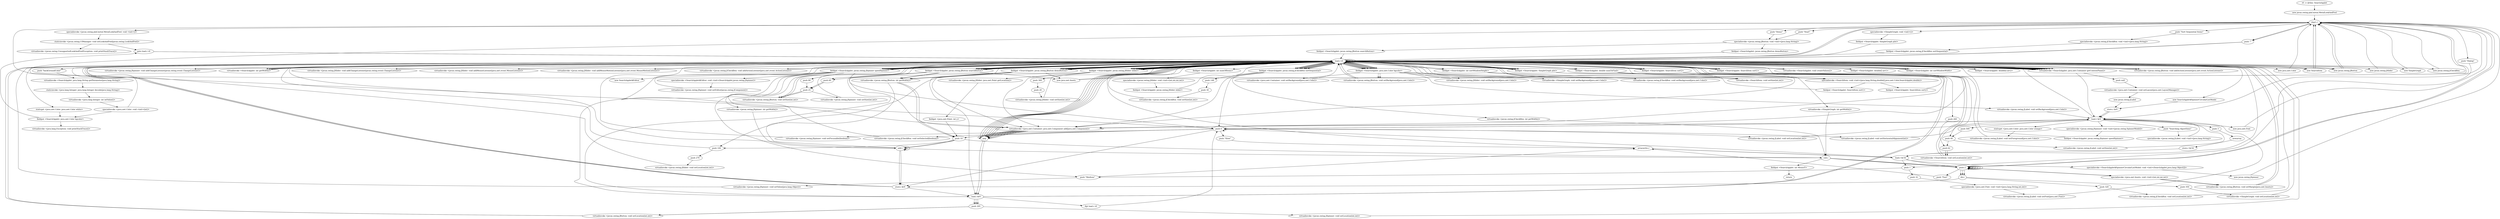 digraph "" {
    "r0 := @this: SearchApplet"
    "new javax.swing.plaf.metal.MetalLookAndFeel"
    "r0 := @this: SearchApplet"->"new javax.swing.plaf.metal.MetalLookAndFeel";
    "dup1.r"
    "new javax.swing.plaf.metal.MetalLookAndFeel"->"dup1.r";
    "specialinvoke <javax.swing.plaf.metal.MetalLookAndFeel: void <init>()>"
    "dup1.r"->"specialinvoke <javax.swing.plaf.metal.MetalLookAndFeel: void <init>()>";
    "staticinvoke <javax.swing.UIManager: void setLookAndFeel(javax.swing.LookAndFeel)>"
    "specialinvoke <javax.swing.plaf.metal.MetalLookAndFeel: void <init>()>"->"staticinvoke <javax.swing.UIManager: void setLookAndFeel(javax.swing.LookAndFeel)>";
    "goto load.r r0"
    "staticinvoke <javax.swing.UIManager: void setLookAndFeel(javax.swing.LookAndFeel)>"->"goto load.r r0";
    "load.r r0"
    "goto load.r r0"->"load.r r0";
    "new java.awt.Color"
    "load.r r0"->"new java.awt.Color";
    "new java.awt.Color"->"dup1.r";
    "dup1.r"->"load.r r0";
    "push \"backGroundColor\""
    "load.r r0"->"push \"backGroundColor\"";
    "virtualinvoke <SearchApplet: java.lang.String getParameter(java.lang.String)>"
    "push \"backGroundColor\""->"virtualinvoke <SearchApplet: java.lang.String getParameter(java.lang.String)>";
    "staticinvoke <java.lang.Integer: java.lang.Integer decode(java.lang.String)>"
    "virtualinvoke <SearchApplet: java.lang.String getParameter(java.lang.String)>"->"staticinvoke <java.lang.Integer: java.lang.Integer decode(java.lang.String)>";
    "virtualinvoke <java.lang.Integer: int intValue()>"
    "staticinvoke <java.lang.Integer: java.lang.Integer decode(java.lang.String)>"->"virtualinvoke <java.lang.Integer: int intValue()>";
    "specialinvoke <java.awt.Color: void <init>(int)>"
    "virtualinvoke <java.lang.Integer: int intValue()>"->"specialinvoke <java.awt.Color: void <init>(int)>";
    "fieldput <SearchApplet: java.awt.Color bgcolor>"
    "specialinvoke <java.awt.Color: void <init>(int)>"->"fieldput <SearchApplet: java.awt.Color bgcolor>";
    "fieldput <SearchApplet: java.awt.Color bgcolor>"->"goto load.r r0";
    "goto load.r r0"->"load.r r0";
    "virtualinvoke <SearchApplet: java.awt.Container getContentPane()>"
    "load.r r0"->"virtualinvoke <SearchApplet: java.awt.Container getContentPane()>";
    "virtualinvoke <SearchApplet: java.awt.Container getContentPane()>"->"load.r r0";
    "fieldget <SearchApplet: java.awt.Color bgcolor>"
    "load.r r0"->"fieldget <SearchApplet: java.awt.Color bgcolor>";
    "virtualinvoke <java.awt.Container: void setBackground(java.awt.Color)>"
    "fieldget <SearchApplet: java.awt.Color bgcolor>"->"virtualinvoke <java.awt.Container: void setBackground(java.awt.Color)>";
    "virtualinvoke <java.awt.Container: void setBackground(java.awt.Color)>"->"load.r r0";
    "load.r r0"->"virtualinvoke <SearchApplet: java.awt.Container getContentPane()>";
    "push null"
    "virtualinvoke <SearchApplet: java.awt.Container getContentPane()>"->"push null";
    "virtualinvoke <java.awt.Container: void setLayout(java.awt.LayoutManager)>"
    "push null"->"virtualinvoke <java.awt.Container: void setLayout(java.awt.LayoutManager)>";
    "new javax.swing.JLabel"
    "virtualinvoke <java.awt.Container: void setLayout(java.awt.LayoutManager)>"->"new javax.swing.JLabel";
    "store.r $r9"
    "new javax.swing.JLabel"->"store.r $r9";
    "load.r $r9"
    "store.r $r9"->"load.r $r9";
    "push \"Searching Algorithms\""
    "load.r $r9"->"push \"Searching Algorithms\"";
    "specialinvoke <javax.swing.JLabel: void <init>(java.lang.String)>"
    "push \"Searching Algorithms\""->"specialinvoke <javax.swing.JLabel: void <init>(java.lang.String)>";
    "specialinvoke <javax.swing.JLabel: void <init>(java.lang.String)>"->"load.r $r9";
    "push 500"
    "load.r $r9"->"push 500";
    "push 40"
    "push 500"->"push 40";
    "virtualinvoke <javax.swing.JLabel: void setSize(int,int)>"
    "push 40"->"virtualinvoke <javax.swing.JLabel: void setSize(int,int)>";
    "virtualinvoke <javax.swing.JLabel: void setSize(int,int)>"->"load.r $r9";
    "push 0"
    "load.r $r9"->"push 0";
    "push 0"->"push 0";
    "virtualinvoke <javax.swing.JLabel: void setLocation(int,int)>"
    "push 0"->"virtualinvoke <javax.swing.JLabel: void setLocation(int,int)>";
    "virtualinvoke <javax.swing.JLabel: void setLocation(int,int)>"->"load.r $r9";
    "load.r $r9"->"load.r r0";
    "load.r r0"->"fieldget <SearchApplet: java.awt.Color bgcolor>";
    "virtualinvoke <javax.swing.JLabel: void setBackground(java.awt.Color)>"
    "fieldget <SearchApplet: java.awt.Color bgcolor>"->"virtualinvoke <javax.swing.JLabel: void setBackground(java.awt.Color)>";
    "virtualinvoke <javax.swing.JLabel: void setBackground(java.awt.Color)>"->"load.r $r9";
    "load.r $r9"->"push 0";
    "virtualinvoke <javax.swing.JLabel: void setHorizontalAlignment(int)>"
    "push 0"->"virtualinvoke <javax.swing.JLabel: void setHorizontalAlignment(int)>";
    "virtualinvoke <javax.swing.JLabel: void setHorizontalAlignment(int)>"->"load.r $r9";
    "new java.awt.Font"
    "load.r $r9"->"new java.awt.Font";
    "new java.awt.Font"->"dup1.r";
    "push \"Dialog\""
    "dup1.r"->"push \"Dialog\"";
    "push 1"
    "push \"Dialog\""->"push 1";
    "push 32"
    "push 1"->"push 32";
    "specialinvoke <java.awt.Font: void <init>(java.lang.String,int,int)>"
    "push 32"->"specialinvoke <java.awt.Font: void <init>(java.lang.String,int,int)>";
    "virtualinvoke <javax.swing.JLabel: void setFont(java.awt.Font)>"
    "specialinvoke <java.awt.Font: void <init>(java.lang.String,int,int)>"->"virtualinvoke <javax.swing.JLabel: void setFont(java.awt.Font)>";
    "virtualinvoke <javax.swing.JLabel: void setFont(java.awt.Font)>"->"load.r $r9";
    "staticget <java.awt.Color: java.awt.Color orange>"
    "load.r $r9"->"staticget <java.awt.Color: java.awt.Color orange>";
    "virtualinvoke <javax.swing.JLabel: void setForeground(java.awt.Color)>"
    "staticget <java.awt.Color: java.awt.Color orange>"->"virtualinvoke <javax.swing.JLabel: void setForeground(java.awt.Color)>";
    "virtualinvoke <javax.swing.JLabel: void setForeground(java.awt.Color)>"->"load.r r0";
    "load.r r0"->"virtualinvoke <SearchApplet: java.awt.Container getContentPane()>";
    "virtualinvoke <SearchApplet: java.awt.Container getContentPane()>"->"load.r $r9";
    "virtualinvoke <java.awt.Container: java.awt.Component add(java.awt.Component)>"
    "load.r $r9"->"virtualinvoke <java.awt.Container: java.awt.Component add(java.awt.Component)>";
    "pop"
    "virtualinvoke <java.awt.Container: java.awt.Component add(java.awt.Component)>"->"pop";
    "pop"->"load.r r0";
    "virtualinvoke <SearchApplet: void createValues()>"
    "load.r r0"->"virtualinvoke <SearchApplet: void createValues()>";
    "virtualinvoke <SearchApplet: void createValues()>"->"load.r r0";
    "new SearchItem"
    "load.r r0"->"new SearchItem";
    "new SearchItem"->"dup1.r";
    "push \"\""
    "dup1.r"->"push \"\"";
    "push \"\""->"load.r r0";
    "fieldget <SearchApplet: double[] arr1>"
    "load.r r0"->"fieldget <SearchApplet: double[] arr1>";
    "fieldget <SearchApplet: double[] arr1>"->"load.r r0";
    "load.r r0"->"fieldget <SearchApplet: java.awt.Color bgcolor>";
    "fieldget <SearchApplet: java.awt.Color bgcolor>"->"load.r r0";
    "load.r r0"->"load.r r0";
    "fieldget <SearchApplet: double numToFind>"
    "load.r r0"->"fieldget <SearchApplet: double numToFind>";
    "specialinvoke <SearchItem: void <init>(java.lang.String,double[],java.awt.Color,SearchApplet,double)>"
    "fieldget <SearchApplet: double numToFind>"->"specialinvoke <SearchItem: void <init>(java.lang.String,double[],java.awt.Color,SearchApplet,double)>";
    "fieldput <SearchApplet: SearchItem sort1>"
    "specialinvoke <SearchItem: void <init>(java.lang.String,double[],java.awt.Color,SearchApplet,double)>"->"fieldput <SearchApplet: SearchItem sort1>";
    "fieldput <SearchApplet: SearchItem sort1>"->"load.r r0";
    "fieldget <SearchApplet: SearchItem sort1>"
    "load.r r0"->"fieldget <SearchApplet: SearchItem sort1>";
    "fieldget <SearchApplet: SearchItem sort1>"->"push 40";
    "push 62"
    "push 40"->"push 62";
    "virtualinvoke <SearchItem: void setLocation(int,int)>"
    "push 62"->"virtualinvoke <SearchItem: void setLocation(int,int)>";
    "virtualinvoke <SearchItem: void setLocation(int,int)>"->"load.r r0";
    "load.r r0"->"fieldget <SearchApplet: SearchItem sort1>";
    "fieldget <SearchApplet: SearchItem sort1>"->"load.r r0";
    "fieldget <SearchApplet: int sortWindowWidth>"
    "load.r r0"->"fieldget <SearchApplet: int sortWindowWidth>";
    "fieldget <SearchApplet: int sortWindowWidth>"->"load.r r0";
    "fieldget <SearchApplet: int sortWindowHeight>"
    "load.r r0"->"fieldget <SearchApplet: int sortWindowHeight>";
    "virtualinvoke <SearchItem: void setSize(int,int)>"
    "fieldget <SearchApplet: int sortWindowHeight>"->"virtualinvoke <SearchItem: void setSize(int,int)>";
    "virtualinvoke <SearchItem: void setSize(int,int)>"->"load.r r0";
    "load.r r0"->"virtualinvoke <SearchApplet: java.awt.Container getContentPane()>";
    "virtualinvoke <SearchApplet: java.awt.Container getContentPane()>"->"load.r r0";
    "load.r r0"->"fieldget <SearchApplet: SearchItem sort1>";
    "fieldget <SearchApplet: SearchItem sort1>"->"virtualinvoke <java.awt.Container: java.awt.Component add(java.awt.Component)>";
    "virtualinvoke <java.awt.Container: java.awt.Component add(java.awt.Component)>"->"pop";
    "pop"->"load.r r0";
    "load.r r0"->"new SearchItem";
    "new SearchItem"->"dup1.r";
    "dup1.r"->"push \"\"";
    "push \"\""->"load.r r0";
    "fieldget <SearchApplet: double[] arr2>"
    "load.r r0"->"fieldget <SearchApplet: double[] arr2>";
    "fieldget <SearchApplet: double[] arr2>"->"load.r r0";
    "load.r r0"->"fieldget <SearchApplet: java.awt.Color bgcolor>";
    "fieldget <SearchApplet: java.awt.Color bgcolor>"->"load.r r0";
    "load.r r0"->"load.r r0";
    "load.r r0"->"fieldget <SearchApplet: double numToFind>";
    "fieldget <SearchApplet: double numToFind>"->"specialinvoke <SearchItem: void <init>(java.lang.String,double[],java.awt.Color,SearchApplet,double)>";
    "fieldput <SearchApplet: SearchItem sort2>"
    "specialinvoke <SearchItem: void <init>(java.lang.String,double[],java.awt.Color,SearchApplet,double)>"->"fieldput <SearchApplet: SearchItem sort2>";
    "fieldput <SearchApplet: SearchItem sort2>"->"load.r r0";
    "fieldget <SearchApplet: SearchItem sort2>"
    "load.r r0"->"fieldget <SearchApplet: SearchItem sort2>";
    "push 260"
    "fieldget <SearchApplet: SearchItem sort2>"->"push 260";
    "push 260"->"push 62";
    "push 62"->"virtualinvoke <SearchItem: void setLocation(int,int)>";
    "virtualinvoke <SearchItem: void setLocation(int,int)>"->"load.r r0";
    "load.r r0"->"fieldget <SearchApplet: SearchItem sort2>";
    "fieldget <SearchApplet: SearchItem sort2>"->"load.r r0";
    "load.r r0"->"fieldget <SearchApplet: int sortWindowWidth>";
    "fieldget <SearchApplet: int sortWindowWidth>"->"load.r r0";
    "load.r r0"->"fieldget <SearchApplet: int sortWindowHeight>";
    "fieldget <SearchApplet: int sortWindowHeight>"->"virtualinvoke <SearchItem: void setSize(int,int)>";
    "virtualinvoke <SearchItem: void setSize(int,int)>"->"load.r r0";
    "load.r r0"->"virtualinvoke <SearchApplet: java.awt.Container getContentPane()>";
    "virtualinvoke <SearchApplet: java.awt.Container getContentPane()>"->"load.r r0";
    "load.r r0"->"fieldget <SearchApplet: SearchItem sort2>";
    "fieldget <SearchApplet: SearchItem sort2>"->"virtualinvoke <java.awt.Container: java.awt.Component add(java.awt.Component)>";
    "virtualinvoke <java.awt.Container: java.awt.Component add(java.awt.Component)>"->"pop";
    "pop"->"load.r r0";
    "new javax.swing.JButton"
    "load.r r0"->"new javax.swing.JButton";
    "new javax.swing.JButton"->"dup1.r";
    "push \"Start\""
    "dup1.r"->"push \"Start\"";
    "specialinvoke <javax.swing.JButton: void <init>(java.lang.String)>"
    "push \"Start\""->"specialinvoke <javax.swing.JButton: void <init>(java.lang.String)>";
    "fieldput <SearchApplet: javax.swing.JButton searchButton>"
    "specialinvoke <javax.swing.JButton: void <init>(java.lang.String)>"->"fieldput <SearchApplet: javax.swing.JButton searchButton>";
    "fieldput <SearchApplet: javax.swing.JButton searchButton>"->"load.r r0";
    "load.r r0"->"new javax.swing.JButton";
    "new javax.swing.JButton"->"dup1.r";
    "push \"Demo\""
    "dup1.r"->"push \"Demo\"";
    "push \"Demo\""->"specialinvoke <javax.swing.JButton: void <init>(java.lang.String)>";
    "fieldput <SearchApplet: javax.swing.JButton demoButton>"
    "specialinvoke <javax.swing.JButton: void <init>(java.lang.String)>"->"fieldput <SearchApplet: javax.swing.JButton demoButton>";
    "fieldput <SearchApplet: javax.swing.JButton demoButton>"->"load.r r0";
    "new SearchApplet$SpinnerCircularListModel"
    "load.r r0"->"new SearchApplet$SpinnerCircularListModel";
    "new SearchApplet$SpinnerCircularListModel"->"store.r $r9";
    "store.r $r9"->"load.r $r9";
    "push 3"
    "load.r $r9"->"push 3";
    "newarray"
    "push 3"->"newarray";
    "store.r $r34"
    "newarray"->"store.r $r34";
    "load.r $r34"
    "store.r $r34"->"load.r $r34";
    "load.r $r34"->"push 0";
    "push \"Slow\""
    "push 0"->"push \"Slow\"";
    "arraywrite.r"
    "push \"Slow\""->"arraywrite.r";
    "arraywrite.r"->"load.r $r34";
    "load.r $r34"->"push 1";
    "push \"Medium\""
    "push 1"->"push \"Medium\"";
    "push \"Medium\""->"arraywrite.r";
    "arraywrite.r"->"load.r $r34";
    "push 2"
    "load.r $r34"->"push 2";
    "push \"Fast\""
    "push 2"->"push \"Fast\"";
    "push \"Fast\""->"arraywrite.r";
    "arraywrite.r"->"load.r r0";
    "load.r r0"->"load.r $r34";
    "specialinvoke <SearchApplet$SpinnerCircularListModel: void <init>(SearchApplet,java.lang.Object[])>"
    "load.r $r34"->"specialinvoke <SearchApplet$SpinnerCircularListModel: void <init>(SearchApplet,java.lang.Object[])>";
    "new javax.swing.JSpinner"
    "specialinvoke <SearchApplet$SpinnerCircularListModel: void <init>(SearchApplet,java.lang.Object[])>"->"new javax.swing.JSpinner";
    "new javax.swing.JSpinner"->"dup1.r";
    "dup1.r"->"load.r $r9";
    "specialinvoke <javax.swing.JSpinner: void <init>(javax.swing.SpinnerModel)>"
    "load.r $r9"->"specialinvoke <javax.swing.JSpinner: void <init>(javax.swing.SpinnerModel)>";
    "fieldput <SearchApplet: javax.swing.JSpinner speedSpinner>"
    "specialinvoke <javax.swing.JSpinner: void <init>(javax.swing.SpinnerModel)>"->"fieldput <SearchApplet: javax.swing.JSpinner speedSpinner>";
    "fieldput <SearchApplet: javax.swing.JSpinner speedSpinner>"->"load.r r0";
    "fieldget <SearchApplet: javax.swing.JButton searchButton>"
    "load.r r0"->"fieldget <SearchApplet: javax.swing.JButton searchButton>";
    "new java.awt.Insets"
    "fieldget <SearchApplet: javax.swing.JButton searchButton>"->"new java.awt.Insets";
    "new java.awt.Insets"->"dup1.r";
    "dup1.r"->"push 2";
    "push 2"->"push 2";
    "push 2"->"push 2";
    "push 2"->"push 2";
    "specialinvoke <java.awt.Insets: void <init>(int,int,int,int)>"
    "push 2"->"specialinvoke <java.awt.Insets: void <init>(int,int,int,int)>";
    "virtualinvoke <javax.swing.JButton: void setMargin(java.awt.Insets)>"
    "specialinvoke <java.awt.Insets: void <init>(int,int,int,int)>"->"virtualinvoke <javax.swing.JButton: void setMargin(java.awt.Insets)>";
    "virtualinvoke <javax.swing.JButton: void setMargin(java.awt.Insets)>"->"load.r r0";
    "load.r r0"->"fieldget <SearchApplet: javax.swing.JButton searchButton>";
    "push 60"
    "fieldget <SearchApplet: javax.swing.JButton searchButton>"->"push 60";
    "push 25"
    "push 60"->"push 25";
    "virtualinvoke <javax.swing.JButton: void setSize(int,int)>"
    "push 25"->"virtualinvoke <javax.swing.JButton: void setSize(int,int)>";
    "virtualinvoke <javax.swing.JButton: void setSize(int,int)>"->"load.r r0";
    "load.r r0"->"fieldget <SearchApplet: javax.swing.JButton searchButton>";
    "fieldget <SearchApplet: javax.swing.JButton searchButton>"->"load.r r0";
    "load.r r0"->"fieldget <SearchApplet: java.awt.Color bgcolor>";
    "virtualinvoke <javax.swing.JButton: void setBackground(java.awt.Color)>"
    "fieldget <SearchApplet: java.awt.Color bgcolor>"->"virtualinvoke <javax.swing.JButton: void setBackground(java.awt.Color)>";
    "virtualinvoke <javax.swing.JButton: void setBackground(java.awt.Color)>"->"load.r r0";
    "load.r r0"->"fieldget <SearchApplet: javax.swing.JButton searchButton>";
    "fieldget <SearchApplet: javax.swing.JButton searchButton>"->"load.r r0";
    "virtualinvoke <javax.swing.JButton: void addActionListener(java.awt.event.ActionListener)>"
    "load.r r0"->"virtualinvoke <javax.swing.JButton: void addActionListener(java.awt.event.ActionListener)>";
    "virtualinvoke <javax.swing.JButton: void addActionListener(java.awt.event.ActionListener)>"->"load.r r0";
    "fieldget <SearchApplet: javax.swing.JButton demoButton>"
    "load.r r0"->"fieldget <SearchApplet: javax.swing.JButton demoButton>";
    "fieldget <SearchApplet: javax.swing.JButton demoButton>"->"new java.awt.Insets";
    "new java.awt.Insets"->"dup1.r";
    "dup1.r"->"push 2";
    "push 2"->"push 2";
    "push 2"->"push 2";
    "push 2"->"push 2";
    "push 2"->"specialinvoke <java.awt.Insets: void <init>(int,int,int,int)>";
    "specialinvoke <java.awt.Insets: void <init>(int,int,int,int)>"->"virtualinvoke <javax.swing.JButton: void setMargin(java.awt.Insets)>";
    "virtualinvoke <javax.swing.JButton: void setMargin(java.awt.Insets)>"->"load.r r0";
    "load.r r0"->"fieldget <SearchApplet: javax.swing.JButton demoButton>";
    "fieldget <SearchApplet: javax.swing.JButton demoButton>"->"push 60";
    "push 60"->"push 25";
    "push 25"->"virtualinvoke <javax.swing.JButton: void setSize(int,int)>";
    "virtualinvoke <javax.swing.JButton: void setSize(int,int)>"->"load.r r0";
    "load.r r0"->"fieldget <SearchApplet: javax.swing.JButton demoButton>";
    "fieldget <SearchApplet: javax.swing.JButton demoButton>"->"load.r r0";
    "load.r r0"->"fieldget <SearchApplet: java.awt.Color bgcolor>";
    "fieldget <SearchApplet: java.awt.Color bgcolor>"->"virtualinvoke <javax.swing.JButton: void setBackground(java.awt.Color)>";
    "virtualinvoke <javax.swing.JButton: void setBackground(java.awt.Color)>"->"load.r r0";
    "load.r r0"->"fieldget <SearchApplet: javax.swing.JButton demoButton>";
    "fieldget <SearchApplet: javax.swing.JButton demoButton>"->"load.r r0";
    "load.r r0"->"virtualinvoke <javax.swing.JButton: void addActionListener(java.awt.event.ActionListener)>";
    "virtualinvoke <javax.swing.JButton: void addActionListener(java.awt.event.ActionListener)>"->"load.r r0";
    "fieldget <SearchApplet: javax.swing.JSpinner speedSpinner>"
    "load.r r0"->"fieldget <SearchApplet: javax.swing.JSpinner speedSpinner>";
    "fieldget <SearchApplet: javax.swing.JSpinner speedSpinner>"->"push \"Medium\"";
    "virtualinvoke <javax.swing.JSpinner: void setValue(java.lang.Object)>"
    "push \"Medium\""->"virtualinvoke <javax.swing.JSpinner: void setValue(java.lang.Object)>";
    "virtualinvoke <javax.swing.JSpinner: void setValue(java.lang.Object)>"->"load.r r0";
    "load.r r0"->"fieldget <SearchApplet: javax.swing.JSpinner speedSpinner>";
    "push 80"
    "fieldget <SearchApplet: javax.swing.JSpinner speedSpinner>"->"push 80";
    "push 80"->"push 25";
    "virtualinvoke <javax.swing.JSpinner: void setSize(int,int)>"
    "push 25"->"virtualinvoke <javax.swing.JSpinner: void setSize(int,int)>";
    "virtualinvoke <javax.swing.JSpinner: void setSize(int,int)>"->"load.r r0";
    "load.r r0"->"fieldget <SearchApplet: javax.swing.JSpinner speedSpinner>";
    "fieldget <SearchApplet: javax.swing.JSpinner speedSpinner>"->"push 0";
    "virtualinvoke <javax.swing.JSpinner: void setFocusable(boolean)>"
    "push 0"->"virtualinvoke <javax.swing.JSpinner: void setFocusable(boolean)>";
    "virtualinvoke <javax.swing.JSpinner: void setFocusable(boolean)>"->"load.r r0";
    "load.r r0"->"fieldget <SearchApplet: javax.swing.JSpinner speedSpinner>";
    "new SearchApplet$Editor"
    "fieldget <SearchApplet: javax.swing.JSpinner speedSpinner>"->"new SearchApplet$Editor";
    "new SearchApplet$Editor"->"dup1.r";
    "dup1.r"->"load.r r0";
    "load.r r0"->"load.r r0";
    "load.r r0"->"fieldget <SearchApplet: javax.swing.JSpinner speedSpinner>";
    "specialinvoke <SearchApplet$Editor: void <init>(SearchApplet,javax.swing.JSpinner)>"
    "fieldget <SearchApplet: javax.swing.JSpinner speedSpinner>"->"specialinvoke <SearchApplet$Editor: void <init>(SearchApplet,javax.swing.JSpinner)>";
    "virtualinvoke <javax.swing.JSpinner: void setEditor(javax.swing.JComponent)>"
    "specialinvoke <SearchApplet$Editor: void <init>(SearchApplet,javax.swing.JSpinner)>"->"virtualinvoke <javax.swing.JSpinner: void setEditor(javax.swing.JComponent)>";
    "virtualinvoke <javax.swing.JSpinner: void setEditor(javax.swing.JComponent)>"->"load.r r0";
    "load.r r0"->"fieldget <SearchApplet: javax.swing.JSpinner speedSpinner>";
    "fieldget <SearchApplet: javax.swing.JSpinner speedSpinner>"->"load.r r0";
    "virtualinvoke <javax.swing.JSpinner: void addChangeListener(javax.swing.event.ChangeListener)>"
    "load.r r0"->"virtualinvoke <javax.swing.JSpinner: void addChangeListener(javax.swing.event.ChangeListener)>";
    "virtualinvoke <javax.swing.JSpinner: void addChangeListener(javax.swing.event.ChangeListener)>"->"load.r r0";
    "virtualinvoke <SearchApplet: int getWidth()>"
    "load.r r0"->"virtualinvoke <SearchApplet: int getWidth()>";
    "virtualinvoke <SearchApplet: int getWidth()>"->"load.r r0";
    "load.r r0"->"fieldget <SearchApplet: javax.swing.JButton searchButton>";
    "virtualinvoke <javax.swing.JButton: int getWidth()>"
    "fieldget <SearchApplet: javax.swing.JButton searchButton>"->"virtualinvoke <javax.swing.JButton: int getWidth()>";
    "virtualinvoke <javax.swing.JButton: int getWidth()>"->"load.r r0";
    "load.r r0"->"fieldget <SearchApplet: javax.swing.JButton demoButton>";
    "fieldget <SearchApplet: javax.swing.JButton demoButton>"->"virtualinvoke <javax.swing.JButton: int getWidth()>";
    "add.i"
    "virtualinvoke <javax.swing.JButton: int getWidth()>"->"add.i";
    "add.i"->"load.r r0";
    "load.r r0"->"fieldget <SearchApplet: javax.swing.JSpinner speedSpinner>";
    "virtualinvoke <javax.swing.JSpinner: int getWidth()>"
    "fieldget <SearchApplet: javax.swing.JSpinner speedSpinner>"->"virtualinvoke <javax.swing.JSpinner: int getWidth()>";
    "virtualinvoke <javax.swing.JSpinner: int getWidth()>"->"add.i";
    "sub.i"
    "add.i"->"sub.i";
    "sub.i"->"push 2";
    "div.i"
    "push 2"->"div.i";
    "store.i $r9"
    "div.i"->"store.i $r9";
    "load.i $r9"
    "store.i $r9"->"load.i $r9";
    "ifgt load.r r0"
    "load.i $r9"->"ifgt load.r r0";
    "ifgt load.r r0"->"push 0";
    "push 0"->"store.i $r9";
    "store.i $r9"->"load.r r0";
    "load.r r0"->"fieldget <SearchApplet: javax.swing.JButton searchButton>";
    "fieldget <SearchApplet: javax.swing.JButton searchButton>"->"load.i $r9";
    "push 295"
    "load.i $r9"->"push 295";
    "virtualinvoke <javax.swing.JButton: void setLocation(int,int)>"
    "push 295"->"virtualinvoke <javax.swing.JButton: void setLocation(int,int)>";
    "virtualinvoke <javax.swing.JButton: void setLocation(int,int)>"->"load.r r0";
    "load.r r0"->"virtualinvoke <SearchApplet: java.awt.Container getContentPane()>";
    "virtualinvoke <SearchApplet: java.awt.Container getContentPane()>"->"load.r r0";
    "load.r r0"->"fieldget <SearchApplet: javax.swing.JButton searchButton>";
    "fieldget <SearchApplet: javax.swing.JButton searchButton>"->"virtualinvoke <java.awt.Container: java.awt.Component add(java.awt.Component)>";
    "virtualinvoke <java.awt.Container: java.awt.Component add(java.awt.Component)>"->"pop";
    "pop"->"load.i $r9";
    "load.i $r9"->"load.r r0";
    "load.r r0"->"fieldget <SearchApplet: javax.swing.JButton searchButton>";
    "fieldget <SearchApplet: javax.swing.JButton searchButton>"->"virtualinvoke <javax.swing.JButton: int getWidth()>";
    "push 10"
    "virtualinvoke <javax.swing.JButton: int getWidth()>"->"push 10";
    "push 10"->"add.i";
    "add.i"->"add.i";
    "add.i"->"store.i $r9";
    "store.i $r9"->"load.r r0";
    "load.r r0"->"fieldget <SearchApplet: javax.swing.JButton demoButton>";
    "fieldget <SearchApplet: javax.swing.JButton demoButton>"->"load.i $r9";
    "load.i $r9"->"push 295";
    "push 295"->"virtualinvoke <javax.swing.JButton: void setLocation(int,int)>";
    "virtualinvoke <javax.swing.JButton: void setLocation(int,int)>"->"load.r r0";
    "load.r r0"->"virtualinvoke <SearchApplet: java.awt.Container getContentPane()>";
    "virtualinvoke <SearchApplet: java.awt.Container getContentPane()>"->"load.r r0";
    "load.r r0"->"fieldget <SearchApplet: javax.swing.JButton demoButton>";
    "fieldget <SearchApplet: javax.swing.JButton demoButton>"->"virtualinvoke <java.awt.Container: java.awt.Component add(java.awt.Component)>";
    "virtualinvoke <java.awt.Container: java.awt.Component add(java.awt.Component)>"->"pop";
    "pop"->"load.i $r9";
    "load.i $r9"->"load.r r0";
    "load.r r0"->"fieldget <SearchApplet: javax.swing.JButton demoButton>";
    "fieldget <SearchApplet: javax.swing.JButton demoButton>"->"virtualinvoke <javax.swing.JButton: int getWidth()>";
    "virtualinvoke <javax.swing.JButton: int getWidth()>"->"push 10";
    "push 10"->"add.i";
    "add.i"->"add.i";
    "add.i"->"store.i $r9";
    "store.i $r9"->"load.r r0";
    "load.r r0"->"fieldget <SearchApplet: javax.swing.JSpinner speedSpinner>";
    "fieldget <SearchApplet: javax.swing.JSpinner speedSpinner>"->"load.i $r9";
    "load.i $r9"->"push 295";
    "virtualinvoke <javax.swing.JSpinner: void setLocation(int,int)>"
    "push 295"->"virtualinvoke <javax.swing.JSpinner: void setLocation(int,int)>";
    "virtualinvoke <javax.swing.JSpinner: void setLocation(int,int)>"->"load.r r0";
    "load.r r0"->"virtualinvoke <SearchApplet: java.awt.Container getContentPane()>";
    "virtualinvoke <SearchApplet: java.awt.Container getContentPane()>"->"load.r r0";
    "load.r r0"->"fieldget <SearchApplet: javax.swing.JSpinner speedSpinner>";
    "fieldget <SearchApplet: javax.swing.JSpinner speedSpinner>"->"virtualinvoke <java.awt.Container: java.awt.Component add(java.awt.Component)>";
    "virtualinvoke <java.awt.Container: java.awt.Component add(java.awt.Component)>"->"pop";
    "pop"->"load.r r0";
    "new javax.swing.JSlider"
    "load.r r0"->"new javax.swing.JSlider";
    "new javax.swing.JSlider"->"dup1.r";
    "dup1.r"->"push 0";
    "push 0"->"push 10";
    "push 100"
    "push 10"->"push 100";
    "push 100"->"load.r r0";
    "fieldget <SearchApplet: int numOfItems>"
    "load.r r0"->"fieldget <SearchApplet: int numOfItems>";
    "specialinvoke <javax.swing.JSlider: void <init>(int,int,int,int)>"
    "fieldget <SearchApplet: int numOfItems>"->"specialinvoke <javax.swing.JSlider: void <init>(int,int,int,int)>";
    "fieldput <SearchApplet: javax.swing.JSlider slider>"
    "specialinvoke <javax.swing.JSlider: void <init>(int,int,int,int)>"->"fieldput <SearchApplet: javax.swing.JSlider slider>";
    "fieldput <SearchApplet: javax.swing.JSlider slider>"->"load.r r0";
    "fieldget <SearchApplet: javax.swing.JSlider slider>"
    "load.r r0"->"fieldget <SearchApplet: javax.swing.JSlider slider>";
    "push 300"
    "fieldget <SearchApplet: javax.swing.JSlider slider>"->"push 300";
    "push 20"
    "push 300"->"push 20";
    "virtualinvoke <javax.swing.JSlider: void setSize(int,int)>"
    "push 20"->"virtualinvoke <javax.swing.JSlider: void setSize(int,int)>";
    "virtualinvoke <javax.swing.JSlider: void setSize(int,int)>"->"load.r r0";
    "load.r r0"->"fieldget <SearchApplet: javax.swing.JSlider slider>";
    "fieldget <SearchApplet: javax.swing.JSlider slider>"->"push 100";
    "push 270"
    "push 100"->"push 270";
    "virtualinvoke <javax.swing.JSlider: void setLocation(int,int)>"
    "push 270"->"virtualinvoke <javax.swing.JSlider: void setLocation(int,int)>";
    "virtualinvoke <javax.swing.JSlider: void setLocation(int,int)>"->"load.r r0";
    "load.r r0"->"fieldget <SearchApplet: javax.swing.JSlider slider>";
    "fieldget <SearchApplet: javax.swing.JSlider slider>"->"load.r r0";
    "load.r r0"->"fieldget <SearchApplet: java.awt.Color bgcolor>";
    "virtualinvoke <javax.swing.JSlider: void setBackground(java.awt.Color)>"
    "fieldget <SearchApplet: java.awt.Color bgcolor>"->"virtualinvoke <javax.swing.JSlider: void setBackground(java.awt.Color)>";
    "virtualinvoke <javax.swing.JSlider: void setBackground(java.awt.Color)>"->"load.r r0";
    "load.r r0"->"fieldget <SearchApplet: javax.swing.JSlider slider>";
    "fieldget <SearchApplet: javax.swing.JSlider slider>"->"load.r r0";
    "virtualinvoke <javax.swing.JSlider: void addChangeListener(javax.swing.event.ChangeListener)>"
    "load.r r0"->"virtualinvoke <javax.swing.JSlider: void addChangeListener(javax.swing.event.ChangeListener)>";
    "virtualinvoke <javax.swing.JSlider: void addChangeListener(javax.swing.event.ChangeListener)>"->"load.r r0";
    "load.r r0"->"fieldget <SearchApplet: javax.swing.JSlider slider>";
    "fieldget <SearchApplet: javax.swing.JSlider slider>"->"load.r r0";
    "virtualinvoke <javax.swing.JSlider: void addMouseListener(java.awt.event.MouseListener)>"
    "load.r r0"->"virtualinvoke <javax.swing.JSlider: void addMouseListener(java.awt.event.MouseListener)>";
    "virtualinvoke <javax.swing.JSlider: void addMouseListener(java.awt.event.MouseListener)>"->"load.r r0";
    "load.r r0"->"fieldget <SearchApplet: javax.swing.JSlider slider>";
    "fieldget <SearchApplet: javax.swing.JSlider slider>"->"load.r r0";
    "virtualinvoke <javax.swing.JSlider: void addMouseMotionListener(java.awt.event.MouseMotionListener)>"
    "load.r r0"->"virtualinvoke <javax.swing.JSlider: void addMouseMotionListener(java.awt.event.MouseMotionListener)>";
    "virtualinvoke <javax.swing.JSlider: void addMouseMotionListener(java.awt.event.MouseMotionListener)>"->"load.r r0";
    "load.r r0"->"virtualinvoke <SearchApplet: java.awt.Container getContentPane()>";
    "virtualinvoke <SearchApplet: java.awt.Container getContentPane()>"->"load.r r0";
    "load.r r0"->"fieldget <SearchApplet: javax.swing.JSlider slider>";
    "fieldget <SearchApplet: javax.swing.JSlider slider>"->"virtualinvoke <java.awt.Container: java.awt.Component add(java.awt.Component)>";
    "virtualinvoke <java.awt.Container: java.awt.Component add(java.awt.Component)>"->"pop";
    "pop"->"load.r r0";
    "new SimpleGraph"
    "load.r r0"->"new SimpleGraph";
    "new SimpleGraph"->"dup1.r";
    "specialinvoke <SimpleGraph: void <init>()>"
    "dup1.r"->"specialinvoke <SimpleGraph: void <init>()>";
    "fieldput <SearchApplet: SimpleGraph plot>"
    "specialinvoke <SimpleGraph: void <init>()>"->"fieldput <SearchApplet: SimpleGraph plot>";
    "fieldput <SearchApplet: SimpleGraph plot>"->"load.r r0";
    "fieldget <SearchApplet: SimpleGraph plot>"
    "load.r r0"->"fieldget <SearchApplet: SimpleGraph plot>";
    "fieldget <SearchApplet: SimpleGraph plot>"->"load.r r0";
    "load.r r0"->"virtualinvoke <SearchApplet: int getWidth()>";
    "virtualinvoke <SearchApplet: int getWidth()>"->"load.r r0";
    "load.r r0"->"fieldget <SearchApplet: SimpleGraph plot>";
    "virtualinvoke <SimpleGraph: int getWidth()>"
    "fieldget <SearchApplet: SimpleGraph plot>"->"virtualinvoke <SimpleGraph: int getWidth()>";
    "virtualinvoke <SimpleGraph: int getWidth()>"->"sub.i";
    "sub.i"->"push 2";
    "push 2"->"div.i";
    "push 350"
    "div.i"->"push 350";
    "virtualinvoke <SimpleGraph: void setLocation(int,int)>"
    "push 350"->"virtualinvoke <SimpleGraph: void setLocation(int,int)>";
    "virtualinvoke <SimpleGraph: void setLocation(int,int)>"->"load.r r0";
    "load.r r0"->"fieldget <SearchApplet: SimpleGraph plot>";
    "fieldget <SearchApplet: SimpleGraph plot>"->"load.r r0";
    "load.r r0"->"fieldget <SearchApplet: java.awt.Color bgcolor>";
    "virtualinvoke <SimpleGraph: void setBackground(java.awt.Color)>"
    "fieldget <SearchApplet: java.awt.Color bgcolor>"->"virtualinvoke <SimpleGraph: void setBackground(java.awt.Color)>";
    "virtualinvoke <SimpleGraph: void setBackground(java.awt.Color)>"->"load.r r0";
    "load.r r0"->"virtualinvoke <SearchApplet: java.awt.Container getContentPane()>";
    "virtualinvoke <SearchApplet: java.awt.Container getContentPane()>"->"load.r r0";
    "load.r r0"->"fieldget <SearchApplet: SimpleGraph plot>";
    "fieldget <SearchApplet: SimpleGraph plot>"->"virtualinvoke <java.awt.Container: java.awt.Component add(java.awt.Component)>";
    "virtualinvoke <java.awt.Container: java.awt.Component add(java.awt.Component)>"->"pop";
    "pop"->"load.r r0";
    "new javax.swing.JCheckBox"
    "load.r r0"->"new javax.swing.JCheckBox";
    "new javax.swing.JCheckBox"->"dup1.r";
    "push \"Sort Sequential Items\""
    "dup1.r"->"push \"Sort Sequential Items\"";
    "specialinvoke <javax.swing.JCheckBox: void <init>(java.lang.String)>"
    "push \"Sort Sequential Items\""->"specialinvoke <javax.swing.JCheckBox: void <init>(java.lang.String)>";
    "fieldput <SearchApplet: javax.swing.JCheckBox sortSequential>"
    "specialinvoke <javax.swing.JCheckBox: void <init>(java.lang.String)>"->"fieldput <SearchApplet: javax.swing.JCheckBox sortSequential>";
    "fieldput <SearchApplet: javax.swing.JCheckBox sortSequential>"->"load.r r0";
    "fieldget <SearchApplet: javax.swing.JCheckBox sortSequential>"
    "load.r r0"->"fieldget <SearchApplet: javax.swing.JCheckBox sortSequential>";
    "push 148"
    "fieldget <SearchApplet: javax.swing.JCheckBox sortSequential>"->"push 148";
    "push 30"
    "push 148"->"push 30";
    "virtualinvoke <javax.swing.JCheckBox: void setSize(int,int)>"
    "push 30"->"virtualinvoke <javax.swing.JCheckBox: void setSize(int,int)>";
    "virtualinvoke <javax.swing.JCheckBox: void setSize(int,int)>"->"load.r r0";
    "load.r r0"->"fieldget <SearchApplet: javax.swing.JCheckBox sortSequential>";
    "fieldget <SearchApplet: javax.swing.JCheckBox sortSequential>"->"load.r r0";
    "load.r r0"->"virtualinvoke <SearchApplet: int getWidth()>";
    "virtualinvoke <SearchApplet: int getWidth()>"->"load.r r0";
    "load.r r0"->"fieldget <SearchApplet: javax.swing.JCheckBox sortSequential>";
    "virtualinvoke <javax.swing.JCheckBox: int getWidth()>"
    "fieldget <SearchApplet: javax.swing.JCheckBox sortSequential>"->"virtualinvoke <javax.swing.JCheckBox: int getWidth()>";
    "virtualinvoke <javax.swing.JCheckBox: int getWidth()>"->"sub.i";
    "sub.i"->"push 2";
    "push 2"->"div.i";
    "push 320"
    "div.i"->"push 320";
    "virtualinvoke <javax.swing.JCheckBox: void setLocation(int,int)>"
    "push 320"->"virtualinvoke <javax.swing.JCheckBox: void setLocation(int,int)>";
    "virtualinvoke <javax.swing.JCheckBox: void setLocation(int,int)>"->"load.r r0";
    "load.r r0"->"fieldget <SearchApplet: javax.swing.JCheckBox sortSequential>";
    "fieldget <SearchApplet: javax.swing.JCheckBox sortSequential>"->"load.r r0";
    "load.r r0"->"fieldget <SearchApplet: java.awt.Color bgcolor>";
    "virtualinvoke <javax.swing.JCheckBox: void setBackground(java.awt.Color)>"
    "fieldget <SearchApplet: java.awt.Color bgcolor>"->"virtualinvoke <javax.swing.JCheckBox: void setBackground(java.awt.Color)>";
    "virtualinvoke <javax.swing.JCheckBox: void setBackground(java.awt.Color)>"->"load.r r0";
    "load.r r0"->"fieldget <SearchApplet: javax.swing.JCheckBox sortSequential>";
    "fieldget <SearchApplet: javax.swing.JCheckBox sortSequential>"->"push 0";
    "virtualinvoke <javax.swing.JCheckBox: void setSelected(boolean)>"
    "push 0"->"virtualinvoke <javax.swing.JCheckBox: void setSelected(boolean)>";
    "virtualinvoke <javax.swing.JCheckBox: void setSelected(boolean)>"->"load.r r0";
    "load.r r0"->"fieldget <SearchApplet: javax.swing.JCheckBox sortSequential>";
    "fieldget <SearchApplet: javax.swing.JCheckBox sortSequential>"->"load.r r0";
    "virtualinvoke <javax.swing.JCheckBox: void addActionListener(java.awt.event.ActionListener)>"
    "load.r r0"->"virtualinvoke <javax.swing.JCheckBox: void addActionListener(java.awt.event.ActionListener)>";
    "virtualinvoke <javax.swing.JCheckBox: void addActionListener(java.awt.event.ActionListener)>"->"load.r r0";
    "load.r r0"->"virtualinvoke <SearchApplet: java.awt.Container getContentPane()>";
    "virtualinvoke <SearchApplet: java.awt.Container getContentPane()>"->"load.r r0";
    "load.r r0"->"fieldget <SearchApplet: javax.swing.JCheckBox sortSequential>";
    "fieldget <SearchApplet: javax.swing.JCheckBox sortSequential>"->"virtualinvoke <java.awt.Container: java.awt.Component add(java.awt.Component)>";
    "virtualinvoke <java.awt.Container: java.awt.Component add(java.awt.Component)>"->"pop";
    "pop"->"load.r r0";
    "load.r r0"->"load.r r0";
    "load.r r0"->"fieldget <SearchApplet: javax.swing.JSlider slider>";
    "virtualinvoke <javax.swing.JSlider: java.awt.Point getLocation()>"
    "fieldget <SearchApplet: javax.swing.JSlider slider>"->"virtualinvoke <javax.swing.JSlider: java.awt.Point getLocation()>";
    "fieldget <java.awt.Point: int y>"
    "virtualinvoke <javax.swing.JSlider: java.awt.Point getLocation()>"->"fieldget <java.awt.Point: int y>";
    "fieldget <java.awt.Point: int y>"->"push 10";
    "push 10"->"sub.i";
    "fieldput <SearchApplet: int MouseY>"
    "sub.i"->"fieldput <SearchApplet: int MouseY>";
    "return"
    "fieldput <SearchApplet: int MouseY>"->"return";
    "specialinvoke <java.awt.Color: void <init>(int)>"->"load.r r0";
    "staticget <java.awt.Color: java.awt.Color white>"
    "load.r r0"->"staticget <java.awt.Color: java.awt.Color white>";
    "staticget <java.awt.Color: java.awt.Color white>"->"fieldput <SearchApplet: java.awt.Color bgcolor>";
    "virtualinvoke <java.lang.Exception: void printStackTrace()>"
    "fieldput <SearchApplet: java.awt.Color bgcolor>"->"virtualinvoke <java.lang.Exception: void printStackTrace()>";
    "virtualinvoke <javax.swing.UnsupportedLookAndFeelException: void printStackTrace()>"
    "staticinvoke <javax.swing.UIManager: void setLookAndFeel(javax.swing.LookAndFeel)>"->"virtualinvoke <javax.swing.UnsupportedLookAndFeelException: void printStackTrace()>";
}
